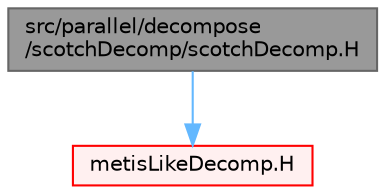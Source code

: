 digraph "src/parallel/decompose/scotchDecomp/scotchDecomp.H"
{
 // LATEX_PDF_SIZE
  bgcolor="transparent";
  edge [fontname=Helvetica,fontsize=10,labelfontname=Helvetica,labelfontsize=10];
  node [fontname=Helvetica,fontsize=10,shape=box,height=0.2,width=0.4];
  Node1 [id="Node000001",label="src/parallel/decompose\l/scotchDecomp/scotchDecomp.H",height=0.2,width=0.4,color="gray40", fillcolor="grey60", style="filled", fontcolor="black",tooltip=" "];
  Node1 -> Node2 [id="edge1_Node000001_Node000002",color="steelblue1",style="solid",tooltip=" "];
  Node2 [id="Node000002",label="metisLikeDecomp.H",height=0.2,width=0.4,color="red", fillcolor="#FFF0F0", style="filled",URL="$metisLikeDecomp_8H.html",tooltip=" "];
}
